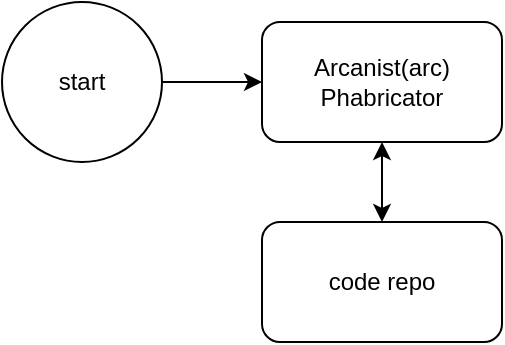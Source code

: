 <mxfile version="14.2.4" type="github"><diagram id="Q5Apy2EImSrOLy1v6s31" name="Page-1"><mxGraphModel dx="946" dy="615" grid="1" gridSize="10" guides="1" tooltips="1" connect="1" arrows="1" fold="1" page="1" pageScale="1" pageWidth="827" pageHeight="1169" math="0" shadow="0"><root><mxCell id="0"/><mxCell id="1" parent="0"/><mxCell id="aF9x30uZtOKNSiZJ712J-3" value="" style="edgeStyle=orthogonalEdgeStyle;rounded=0;orthogonalLoop=1;jettySize=auto;html=1;" edge="1" parent="1" source="aF9x30uZtOKNSiZJ712J-1" target="aF9x30uZtOKNSiZJ712J-2"><mxGeometry relative="1" as="geometry"/></mxCell><mxCell id="aF9x30uZtOKNSiZJ712J-1" value="start" style="ellipse;whiteSpace=wrap;html=1;aspect=fixed;" vertex="1" parent="1"><mxGeometry x="70" y="100" width="80" height="80" as="geometry"/></mxCell><mxCell id="aF9x30uZtOKNSiZJ712J-2" value="Arcanist(arc)&lt;br&gt;Phabricator" style="rounded=1;whiteSpace=wrap;html=1;" vertex="1" parent="1"><mxGeometry x="200" y="110" width="120" height="60" as="geometry"/></mxCell><mxCell id="aF9x30uZtOKNSiZJ712J-4" value="code repo" style="rounded=1;whiteSpace=wrap;html=1;" vertex="1" parent="1"><mxGeometry x="200" y="210" width="120" height="60" as="geometry"/></mxCell><mxCell id="aF9x30uZtOKNSiZJ712J-5" value="" style="endArrow=classic;startArrow=classic;html=1;entryX=0.5;entryY=1;entryDx=0;entryDy=0;exitX=0.5;exitY=0;exitDx=0;exitDy=0;" edge="1" parent="1" source="aF9x30uZtOKNSiZJ712J-4" target="aF9x30uZtOKNSiZJ712J-2"><mxGeometry width="50" height="50" relative="1" as="geometry"><mxPoint x="370" y="230" as="sourcePoint"/><mxPoint x="420" y="180" as="targetPoint"/></mxGeometry></mxCell></root></mxGraphModel></diagram></mxfile>